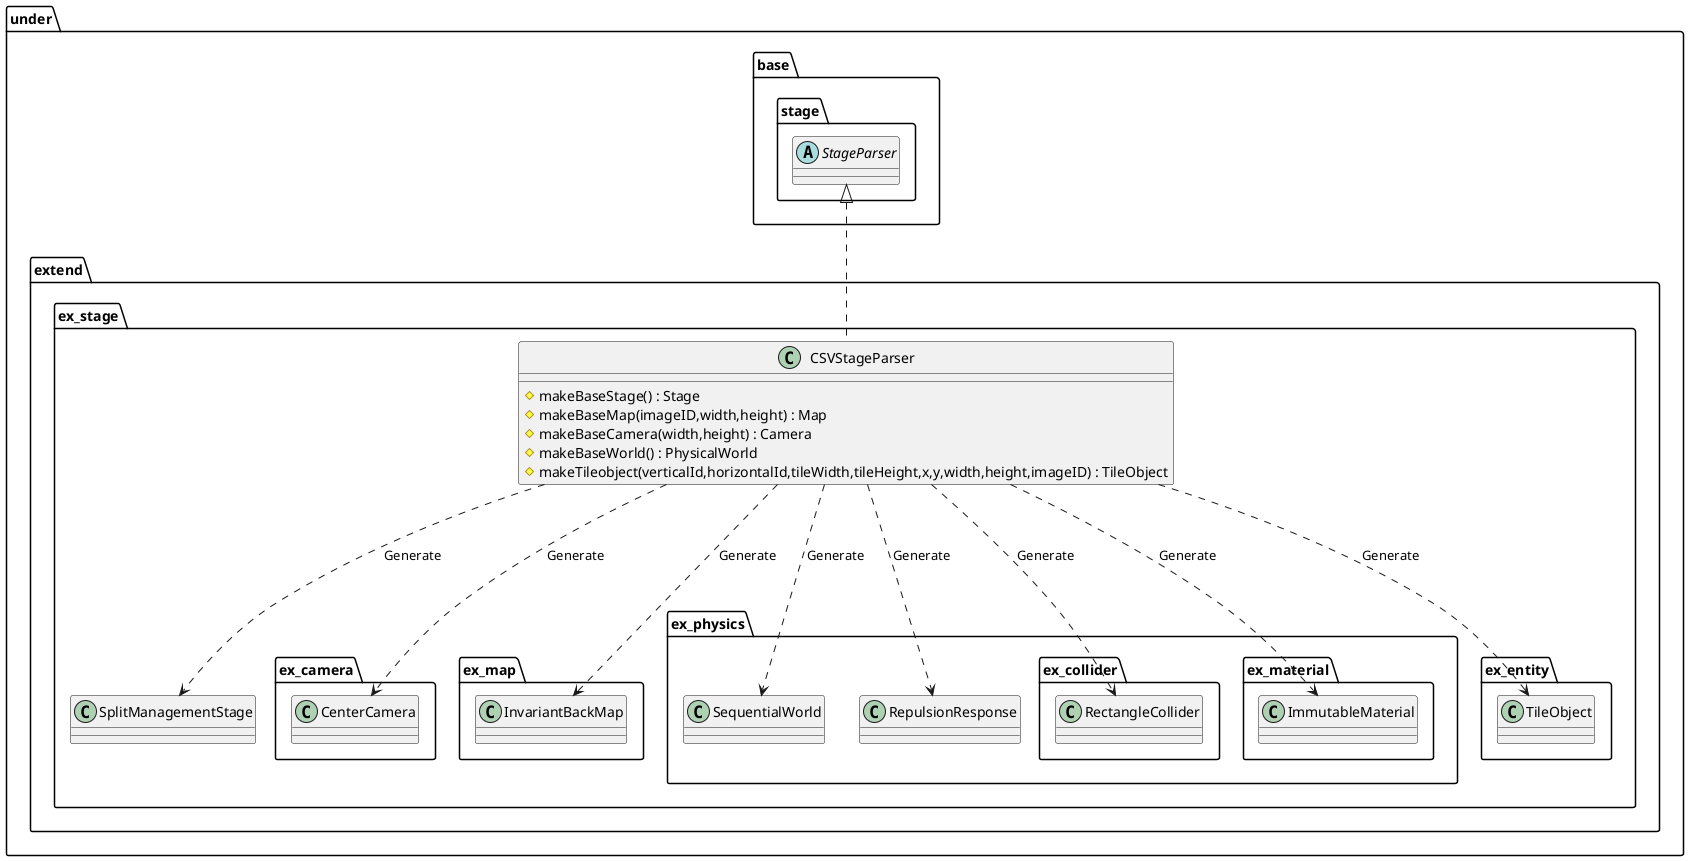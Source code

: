 @startuml ParserCSV

package under {
    package extend {
        package ex_stage {
            class CSVStageParser {
                #makeBaseStage() : Stage
                #makeBaseMap(imageID,width,height) : Map
                #makeBaseCamera(width,height) : Camera
                #makeBaseWorld() : PhysicalWorld
                #makeTileobject(verticalId,horizontalId,tileWidth,tileHeight,x,y,width,height,imageID) : TileObject
            }
        }
    }
}

package under {
    package base {
        package stage {
            abstract StageParser
        }
    }
    package extend {
        package ex_stage {
            class SplitManagementStage
            package ex_camera {
                class CenterCamera
            }
            package ex_map {
                class InvariantBackMap
            }
            package ex_physics {
                class SequentialWorld
                class RepulsionResponse
                package ex_collider {
                    class RectangleCollider
                }
                package ex_material {
                    class ImmutableMaterial
                }
            }
            package ex_entity {
                class TileObject
            }
        }
    }
}

CSVStageParser ...> SplitManagementStage : Generate
CSVStageParser ...> CenterCamera : Generate
CSVStageParser ...> InvariantBackMap : Generate
CSVStageParser ...> SequentialWorld : Generate
CSVStageParser ...> RepulsionResponse : Generate
CSVStageParser ...> TileObject : Generate
CSVStageParser ...> RectangleCollider : Generate
CSVStageParser ...> ImmutableMaterial : Generate

StageParser <|.. CSVStageParser

@enduml
